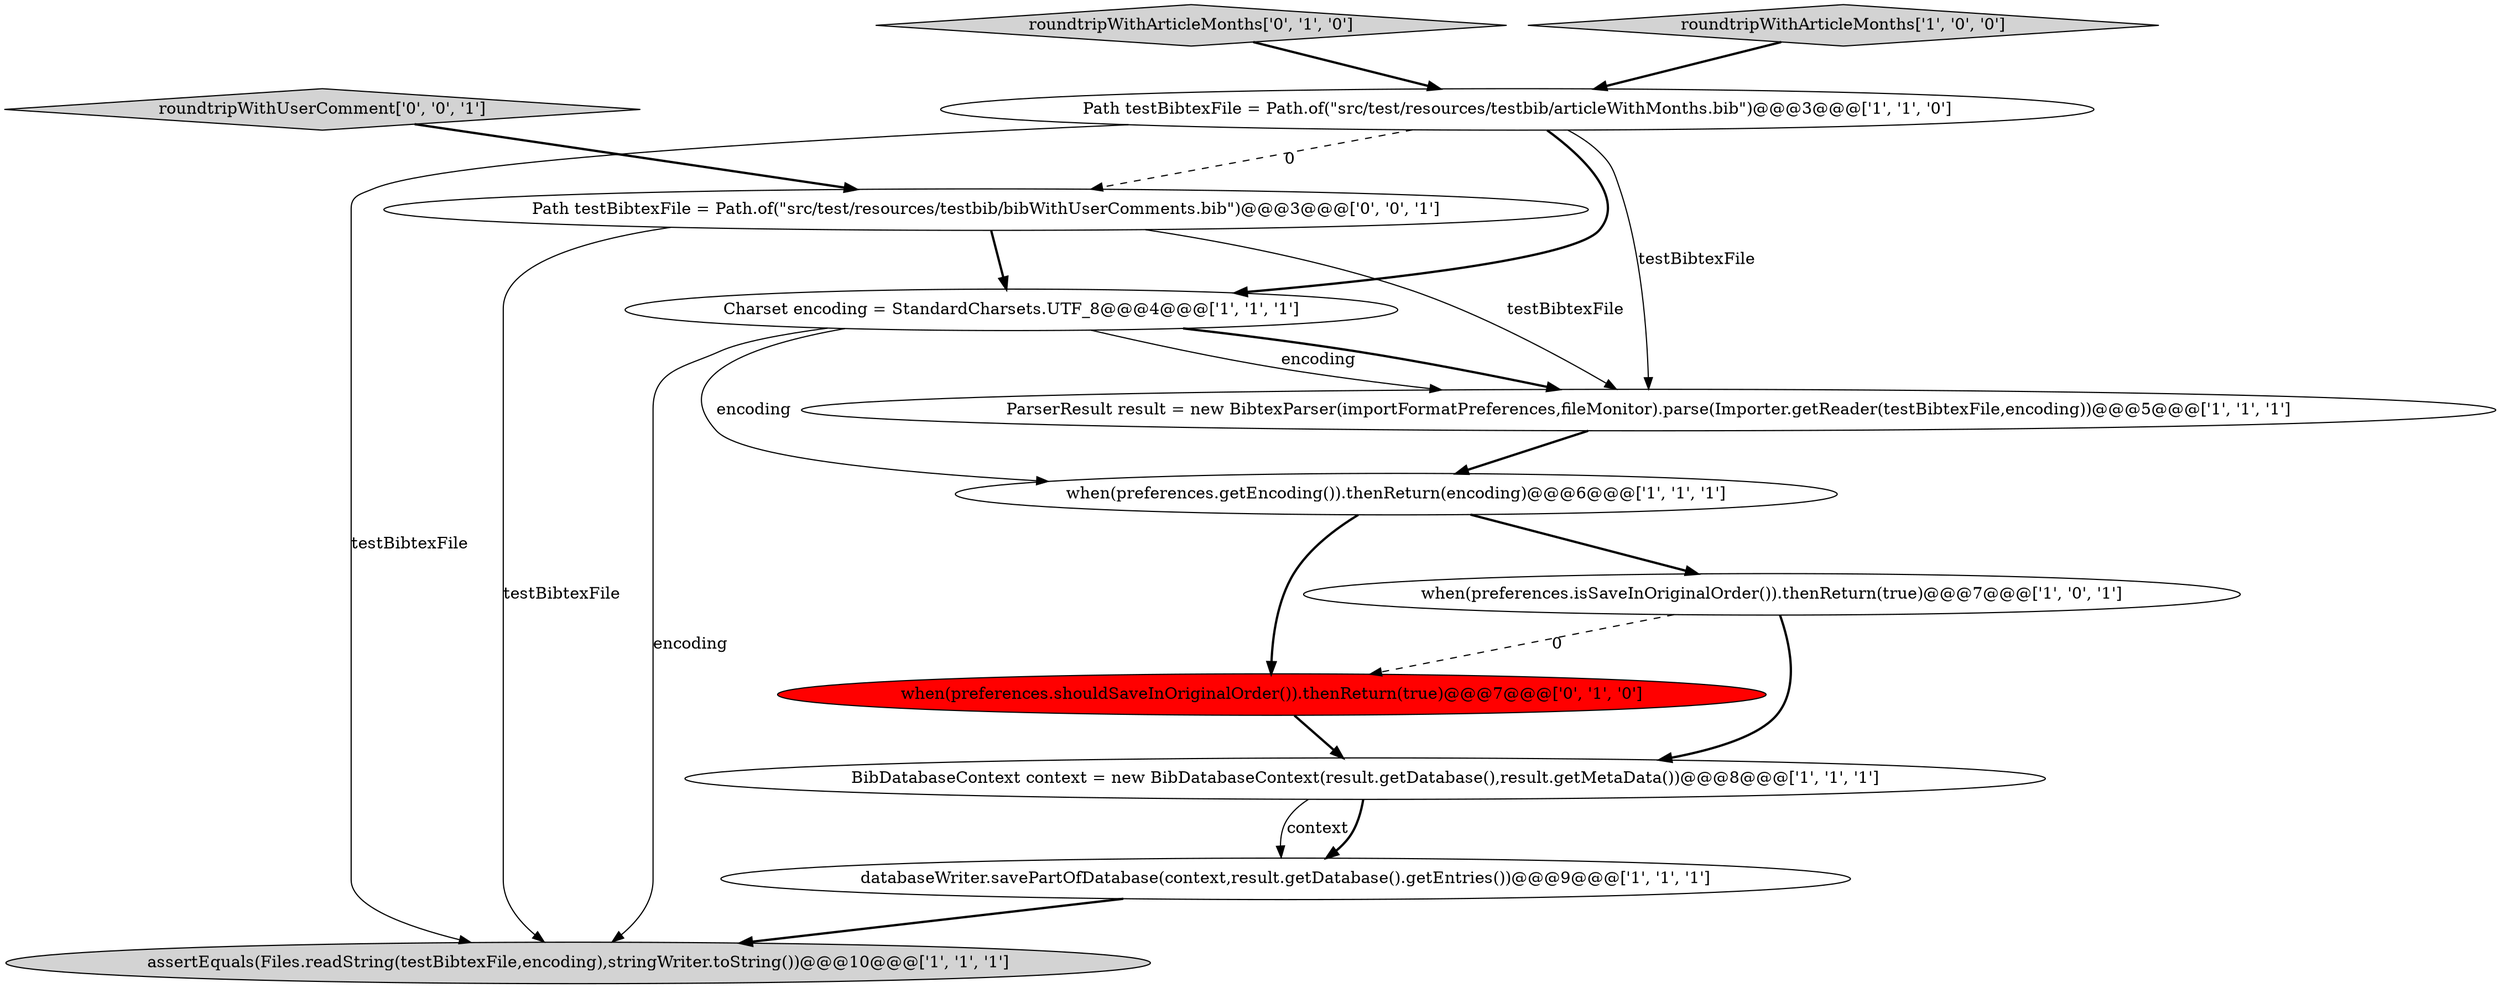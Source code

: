 digraph {
0 [style = filled, label = "Path testBibtexFile = Path.of(\"src/test/resources/testbib/articleWithMonths.bib\")@@@3@@@['1', '1', '0']", fillcolor = white, shape = ellipse image = "AAA0AAABBB1BBB"];
11 [style = filled, label = "roundtripWithUserComment['0', '0', '1']", fillcolor = lightgray, shape = diamond image = "AAA0AAABBB3BBB"];
5 [style = filled, label = "BibDatabaseContext context = new BibDatabaseContext(result.getDatabase(),result.getMetaData())@@@8@@@['1', '1', '1']", fillcolor = white, shape = ellipse image = "AAA0AAABBB1BBB"];
10 [style = filled, label = "roundtripWithArticleMonths['0', '1', '0']", fillcolor = lightgray, shape = diamond image = "AAA0AAABBB2BBB"];
9 [style = filled, label = "when(preferences.shouldSaveInOriginalOrder()).thenReturn(true)@@@7@@@['0', '1', '0']", fillcolor = red, shape = ellipse image = "AAA1AAABBB2BBB"];
1 [style = filled, label = "ParserResult result = new BibtexParser(importFormatPreferences,fileMonitor).parse(Importer.getReader(testBibtexFile,encoding))@@@5@@@['1', '1', '1']", fillcolor = white, shape = ellipse image = "AAA0AAABBB1BBB"];
6 [style = filled, label = "databaseWriter.savePartOfDatabase(context,result.getDatabase().getEntries())@@@9@@@['1', '1', '1']", fillcolor = white, shape = ellipse image = "AAA0AAABBB1BBB"];
7 [style = filled, label = "roundtripWithArticleMonths['1', '0', '0']", fillcolor = lightgray, shape = diamond image = "AAA0AAABBB1BBB"];
8 [style = filled, label = "assertEquals(Files.readString(testBibtexFile,encoding),stringWriter.toString())@@@10@@@['1', '1', '1']", fillcolor = lightgray, shape = ellipse image = "AAA0AAABBB1BBB"];
12 [style = filled, label = "Path testBibtexFile = Path.of(\"src/test/resources/testbib/bibWithUserComments.bib\")@@@3@@@['0', '0', '1']", fillcolor = white, shape = ellipse image = "AAA0AAABBB3BBB"];
3 [style = filled, label = "when(preferences.getEncoding()).thenReturn(encoding)@@@6@@@['1', '1', '1']", fillcolor = white, shape = ellipse image = "AAA0AAABBB1BBB"];
4 [style = filled, label = "Charset encoding = StandardCharsets.UTF_8@@@4@@@['1', '1', '1']", fillcolor = white, shape = ellipse image = "AAA0AAABBB1BBB"];
2 [style = filled, label = "when(preferences.isSaveInOriginalOrder()).thenReturn(true)@@@7@@@['1', '0', '1']", fillcolor = white, shape = ellipse image = "AAA0AAABBB1BBB"];
12->8 [style = solid, label="testBibtexFile"];
4->3 [style = solid, label="encoding"];
1->3 [style = bold, label=""];
7->0 [style = bold, label=""];
11->12 [style = bold, label=""];
5->6 [style = solid, label="context"];
0->12 [style = dashed, label="0"];
12->1 [style = solid, label="testBibtexFile"];
4->1 [style = solid, label="encoding"];
3->9 [style = bold, label=""];
0->1 [style = solid, label="testBibtexFile"];
5->6 [style = bold, label=""];
3->2 [style = bold, label=""];
12->4 [style = bold, label=""];
4->8 [style = solid, label="encoding"];
0->4 [style = bold, label=""];
2->9 [style = dashed, label="0"];
0->8 [style = solid, label="testBibtexFile"];
10->0 [style = bold, label=""];
6->8 [style = bold, label=""];
9->5 [style = bold, label=""];
4->1 [style = bold, label=""];
2->5 [style = bold, label=""];
}
